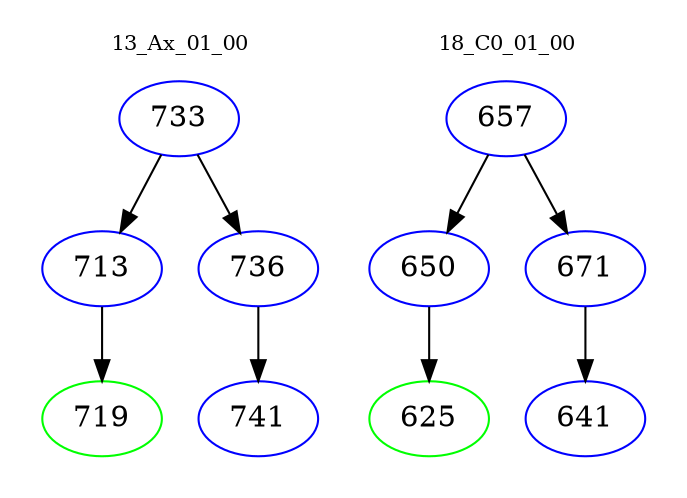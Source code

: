 digraph{
subgraph cluster_0 {
color = white
label = "13_Ax_01_00";
fontsize=10;
T0_733 [label="733", color="blue"]
T0_733 -> T0_713 [color="black"]
T0_713 [label="713", color="blue"]
T0_713 -> T0_719 [color="black"]
T0_719 [label="719", color="green"]
T0_733 -> T0_736 [color="black"]
T0_736 [label="736", color="blue"]
T0_736 -> T0_741 [color="black"]
T0_741 [label="741", color="blue"]
}
subgraph cluster_1 {
color = white
label = "18_C0_01_00";
fontsize=10;
T1_657 [label="657", color="blue"]
T1_657 -> T1_650 [color="black"]
T1_650 [label="650", color="blue"]
T1_650 -> T1_625 [color="black"]
T1_625 [label="625", color="green"]
T1_657 -> T1_671 [color="black"]
T1_671 [label="671", color="blue"]
T1_671 -> T1_641 [color="black"]
T1_641 [label="641", color="blue"]
}
}
